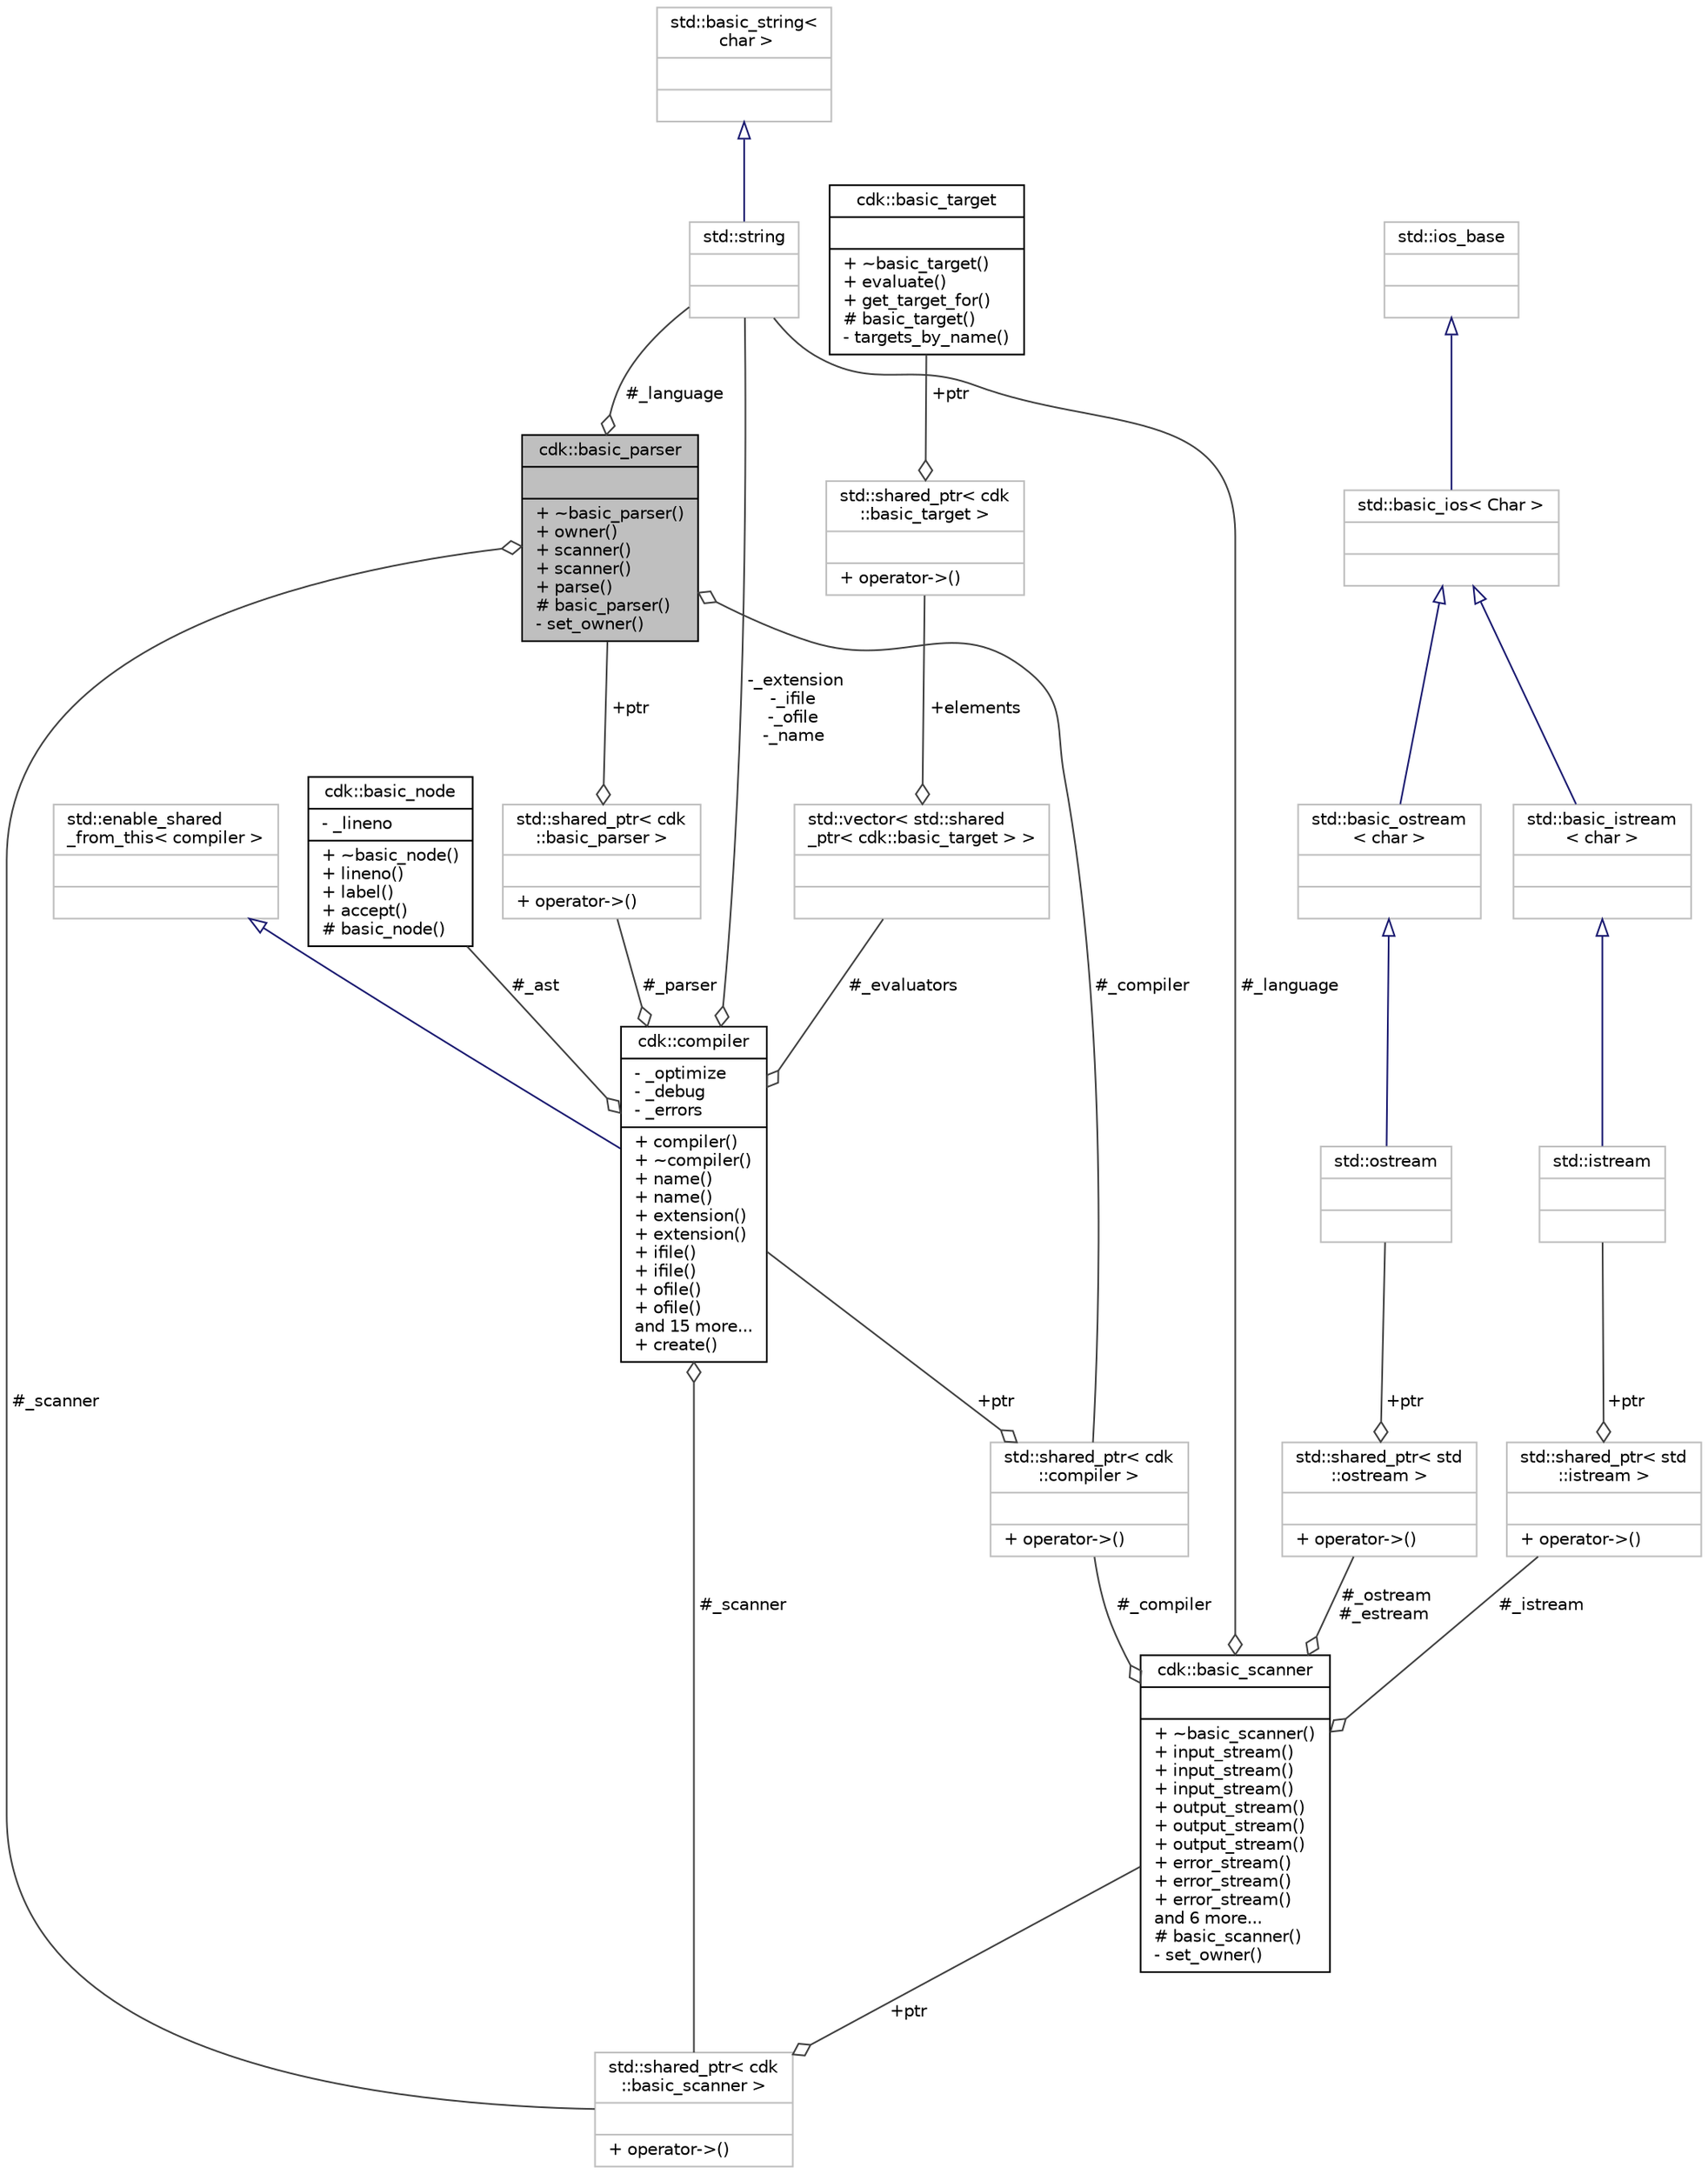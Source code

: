 digraph "cdk::basic_parser"
{
 // INTERACTIVE_SVG=YES
 // LATEX_PDF_SIZE
  edge [fontname="Helvetica",fontsize="10",labelfontname="Helvetica",labelfontsize="10"];
  node [fontname="Helvetica",fontsize="10",shape=record];
  Node1 [label="{cdk::basic_parser\n||+ ~basic_parser()\l+ owner()\l+ scanner()\l+ scanner()\l+ parse()\l# basic_parser()\l- set_owner()\l}",height=0.2,width=0.4,color="black", fillcolor="grey75", style="filled", fontcolor="black",tooltip=" "];
  Node2 -> Node1 [color="grey25",fontsize="10",style="solid",label=" #_compiler" ,arrowhead="odiamond"];
  Node2 [label="{std::shared_ptr\< cdk\l::compiler \>\n||+ operator-\>()\l}",height=0.2,width=0.4,color="grey75", fillcolor="white", style="filled",tooltip=" "];
  Node3 -> Node2 [color="grey25",fontsize="10",style="solid",label=" +ptr" ,arrowhead="odiamond"];
  Node3 [label="{cdk::compiler\n|- _optimize\l- _debug\l- _errors\l|+ compiler()\l+ ~compiler()\l+ name()\l+ name()\l+ extension()\l+ extension()\l+ ifile()\l+ ifile()\l+ ofile()\l+ ofile()\land 15 more...\l+ create()\l}",height=0.2,width=0.4,color="black", fillcolor="white", style="filled",URL="$classcdk_1_1compiler.html",tooltip=" "];
  Node4 -> Node3 [dir="back",color="midnightblue",fontsize="10",style="solid",arrowtail="onormal"];
  Node4 [label="{std::enable_shared\l_from_this\< compiler \>\n||}",height=0.2,width=0.4,color="grey75", fillcolor="white", style="filled",tooltip=" "];
  Node5 -> Node3 [color="grey25",fontsize="10",style="solid",label=" #_ast" ,arrowhead="odiamond"];
  Node5 [label="{cdk::basic_node\n|- _lineno\l|+ ~basic_node()\l+ lineno()\l+ label()\l+ accept()\l# basic_node()\l}",height=0.2,width=0.4,color="black", fillcolor="white", style="filled",URL="$classcdk_1_1basic__node.html",tooltip=" "];
  Node6 -> Node3 [color="grey25",fontsize="10",style="solid",label=" #_parser" ,arrowhead="odiamond"];
  Node6 [label="{std::shared_ptr\< cdk\l::basic_parser \>\n||+ operator-\>()\l}",height=0.2,width=0.4,color="grey75", fillcolor="white", style="filled",tooltip=" "];
  Node1 -> Node6 [color="grey25",fontsize="10",style="solid",label=" +ptr" ,arrowhead="odiamond"];
  Node7 -> Node3 [color="grey25",fontsize="10",style="solid",label=" -_extension\n-_ifile\n-_ofile\n-_name" ,arrowhead="odiamond"];
  Node7 [label="{std::string\n||}",height=0.2,width=0.4,color="grey75", fillcolor="white", style="filled",tooltip="STL class."];
  Node8 -> Node7 [dir="back",color="midnightblue",fontsize="10",style="solid",arrowtail="onormal"];
  Node8 [label="{std::basic_string\<\l char \>\n||}",height=0.2,width=0.4,color="grey75", fillcolor="white", style="filled",tooltip="STL class."];
  Node9 -> Node3 [color="grey25",fontsize="10",style="solid",label=" #_scanner" ,arrowhead="odiamond"];
  Node9 [label="{std::shared_ptr\< cdk\l::basic_scanner \>\n||+ operator-\>()\l}",height=0.2,width=0.4,color="grey75", fillcolor="white", style="filled",tooltip=" "];
  Node10 -> Node9 [color="grey25",fontsize="10",style="solid",label=" +ptr" ,arrowhead="odiamond"];
  Node10 [label="{cdk::basic_scanner\n||+ ~basic_scanner()\l+ input_stream()\l+ input_stream()\l+ input_stream()\l+ output_stream()\l+ output_stream()\l+ output_stream()\l+ error_stream()\l+ error_stream()\l+ error_stream()\land 6 more...\l# basic_scanner()\l- set_owner()\l}",height=0.2,width=0.4,color="black", fillcolor="white", style="filled",URL="$classcdk_1_1basic__scanner.html",tooltip=" "];
  Node2 -> Node10 [color="grey25",fontsize="10",style="solid",label=" #_compiler" ,arrowhead="odiamond"];
  Node11 -> Node10 [color="grey25",fontsize="10",style="solid",label=" #_ostream\n#_estream" ,arrowhead="odiamond"];
  Node11 [label="{std::shared_ptr\< std\l::ostream \>\n||+ operator-\>()\l}",height=0.2,width=0.4,color="grey75", fillcolor="white", style="filled",tooltip=" "];
  Node12 -> Node11 [color="grey25",fontsize="10",style="solid",label=" +ptr" ,arrowhead="odiamond"];
  Node12 [label="{std::ostream\n||}",height=0.2,width=0.4,color="grey75", fillcolor="white", style="filled",tooltip="STL class."];
  Node13 -> Node12 [dir="back",color="midnightblue",fontsize="10",style="solid",arrowtail="onormal"];
  Node13 [label="{std::basic_ostream\l\< char \>\n||}",height=0.2,width=0.4,color="grey75", fillcolor="white", style="filled",tooltip="STL class."];
  Node14 -> Node13 [dir="back",color="midnightblue",fontsize="10",style="solid",arrowtail="onormal"];
  Node14 [label="{std::basic_ios\< Char \>\n||}",height=0.2,width=0.4,color="grey75", fillcolor="white", style="filled",tooltip="STL class."];
  Node15 -> Node14 [dir="back",color="midnightblue",fontsize="10",style="solid",arrowtail="onormal"];
  Node15 [label="{std::ios_base\n||}",height=0.2,width=0.4,color="grey75", fillcolor="white", style="filled",tooltip="STL class."];
  Node7 -> Node10 [color="grey25",fontsize="10",style="solid",label=" #_language" ,arrowhead="odiamond"];
  Node16 -> Node10 [color="grey25",fontsize="10",style="solid",label=" #_istream" ,arrowhead="odiamond"];
  Node16 [label="{std::shared_ptr\< std\l::istream \>\n||+ operator-\>()\l}",height=0.2,width=0.4,color="grey75", fillcolor="white", style="filled",tooltip=" "];
  Node17 -> Node16 [color="grey25",fontsize="10",style="solid",label=" +ptr" ,arrowhead="odiamond"];
  Node17 [label="{std::istream\n||}",height=0.2,width=0.4,color="grey75", fillcolor="white", style="filled",tooltip="STL class."];
  Node18 -> Node17 [dir="back",color="midnightblue",fontsize="10",style="solid",arrowtail="onormal"];
  Node18 [label="{std::basic_istream\l\< char \>\n||}",height=0.2,width=0.4,color="grey75", fillcolor="white", style="filled",tooltip="STL class."];
  Node14 -> Node18 [dir="back",color="midnightblue",fontsize="10",style="solid",arrowtail="onormal"];
  Node19 -> Node3 [color="grey25",fontsize="10",style="solid",label=" #_evaluators" ,arrowhead="odiamond"];
  Node19 [label="{std::vector\< std::shared\l_ptr\< cdk::basic_target \> \>\n||}",height=0.2,width=0.4,color="grey75", fillcolor="white", style="filled",tooltip=" "];
  Node20 -> Node19 [color="grey25",fontsize="10",style="solid",label=" +elements" ,arrowhead="odiamond"];
  Node20 [label="{std::shared_ptr\< cdk\l::basic_target \>\n||+ operator-\>()\l}",height=0.2,width=0.4,color="grey75", fillcolor="white", style="filled",tooltip=" "];
  Node21 -> Node20 [color="grey25",fontsize="10",style="solid",label=" +ptr" ,arrowhead="odiamond"];
  Node21 [label="{cdk::basic_target\n||+ ~basic_target()\l+ evaluate()\l+ get_target_for()\l# basic_target()\l- targets_by_name()\l}",height=0.2,width=0.4,color="black", fillcolor="white", style="filled",URL="$classcdk_1_1basic__target.html",tooltip=" "];
  Node7 -> Node1 [color="grey25",fontsize="10",style="solid",label=" #_language" ,arrowhead="odiamond"];
  Node9 -> Node1 [color="grey25",fontsize="10",style="solid",label=" #_scanner" ,arrowhead="odiamond"];
}
